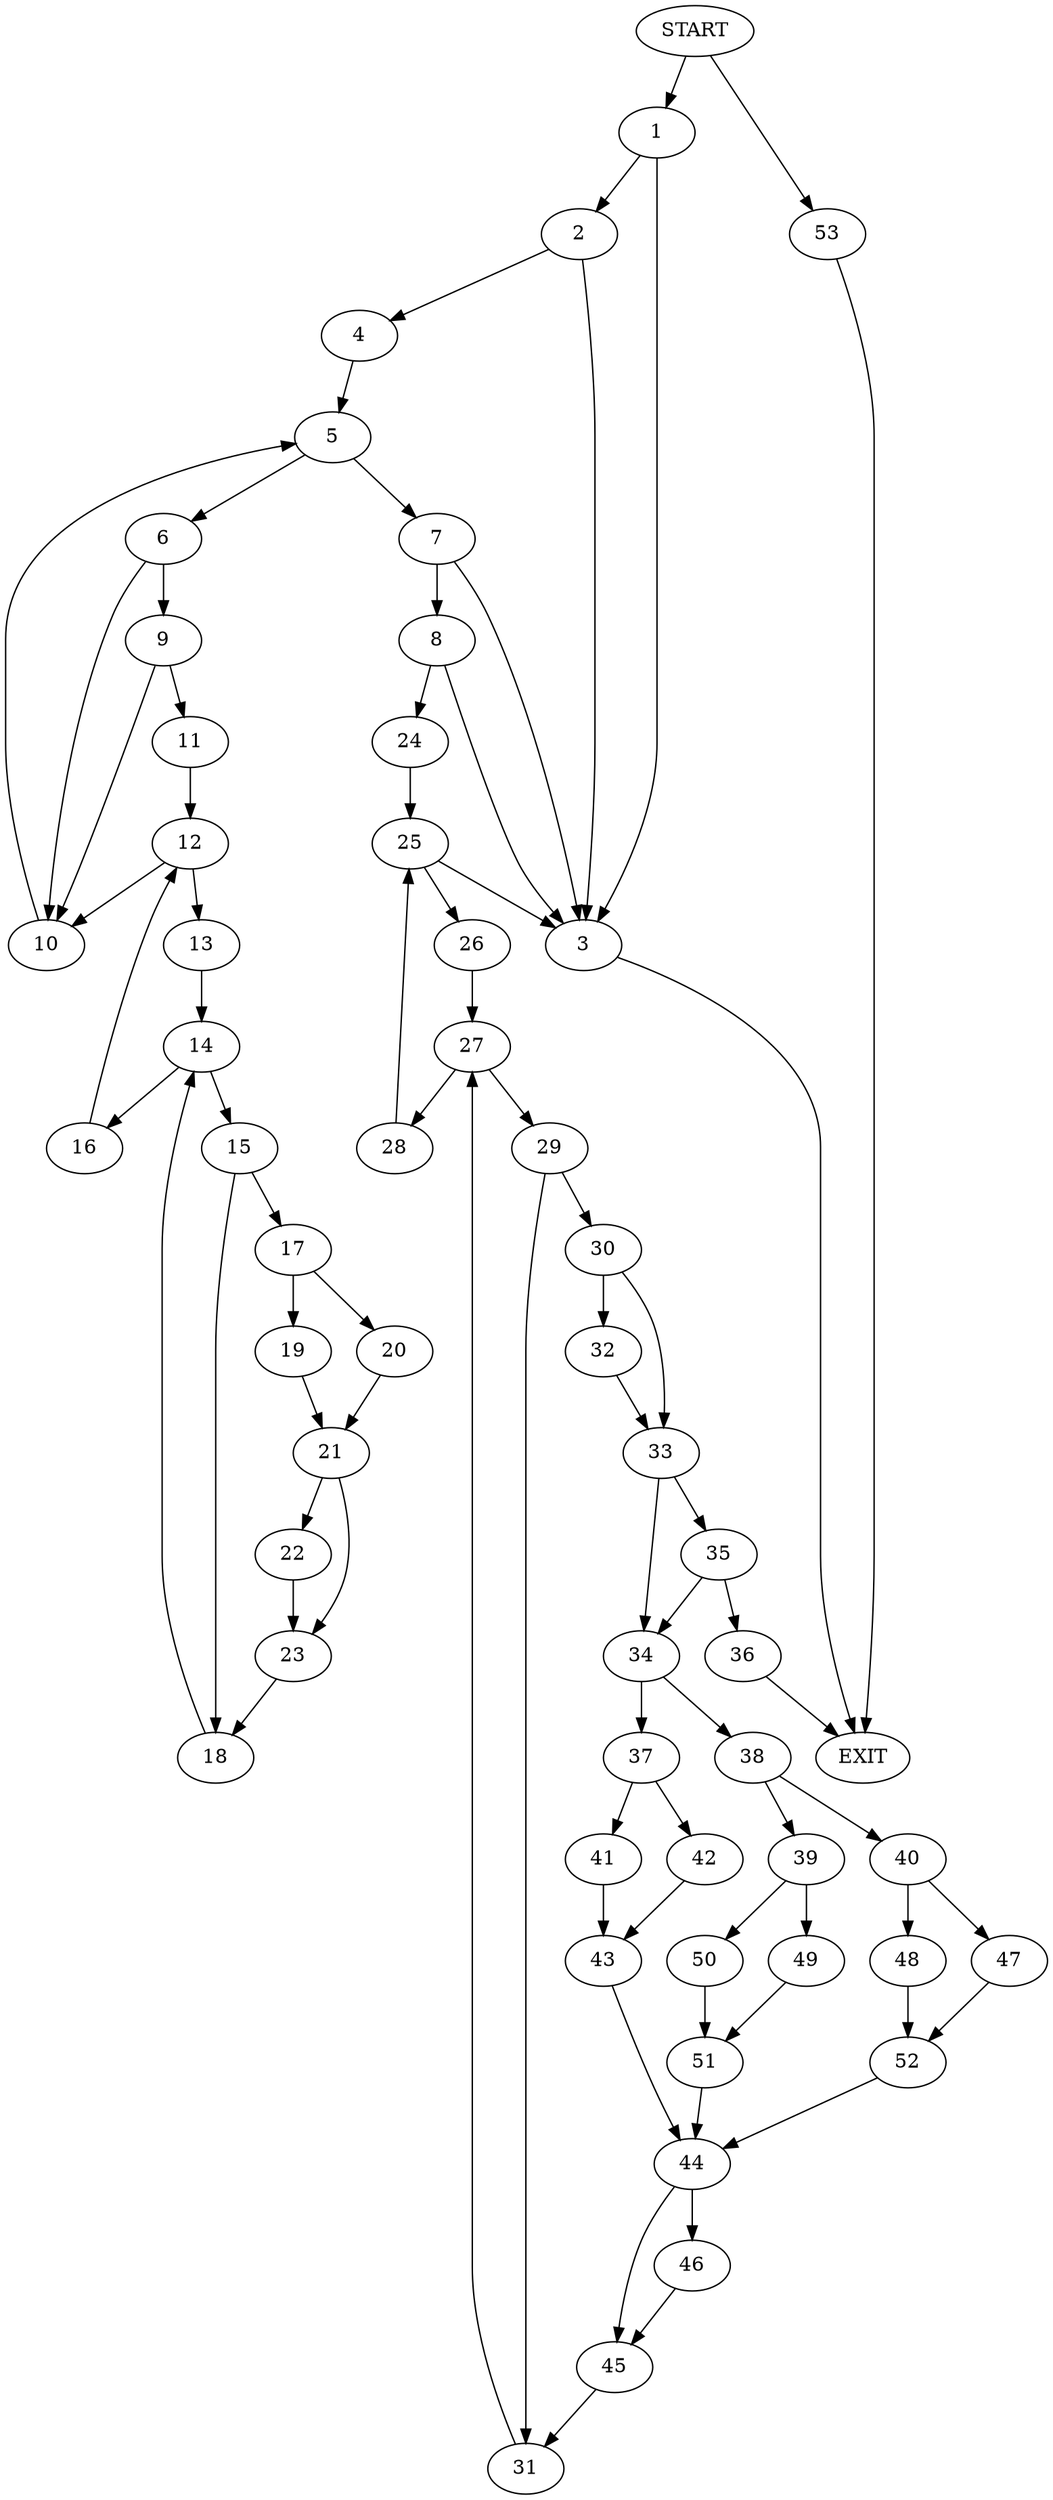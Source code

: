 digraph {
0 [label="START"]
54 [label="EXIT"]
0 -> 1
1 -> 2
1 -> 3
2 -> 4
2 -> 3
3 -> 54
4 -> 5
5 -> 6
5 -> 7
7 -> 8
7 -> 3
6 -> 9
6 -> 10
10 -> 5
9 -> 10
9 -> 11
11 -> 12
12 -> 13
12 -> 10
13 -> 14
14 -> 15
14 -> 16
16 -> 12
15 -> 17
15 -> 18
17 -> 19
17 -> 20
18 -> 14
19 -> 21
20 -> 21
21 -> 22
21 -> 23
22 -> 23
23 -> 18
8 -> 24
8 -> 3
24 -> 25
25 -> 26
25 -> 3
26 -> 27
27 -> 28
27 -> 29
28 -> 25
29 -> 30
29 -> 31
30 -> 32
30 -> 33
31 -> 27
33 -> 34
33 -> 35
32 -> 33
35 -> 36
35 -> 34
34 -> 37
34 -> 38
36 -> 54
38 -> 39
38 -> 40
37 -> 41
37 -> 42
41 -> 43
42 -> 43
43 -> 44
44 -> 45
44 -> 46
40 -> 47
40 -> 48
39 -> 49
39 -> 50
49 -> 51
50 -> 51
51 -> 44
47 -> 52
48 -> 52
52 -> 44
45 -> 31
46 -> 45
0 -> 53
53 -> 54
}
